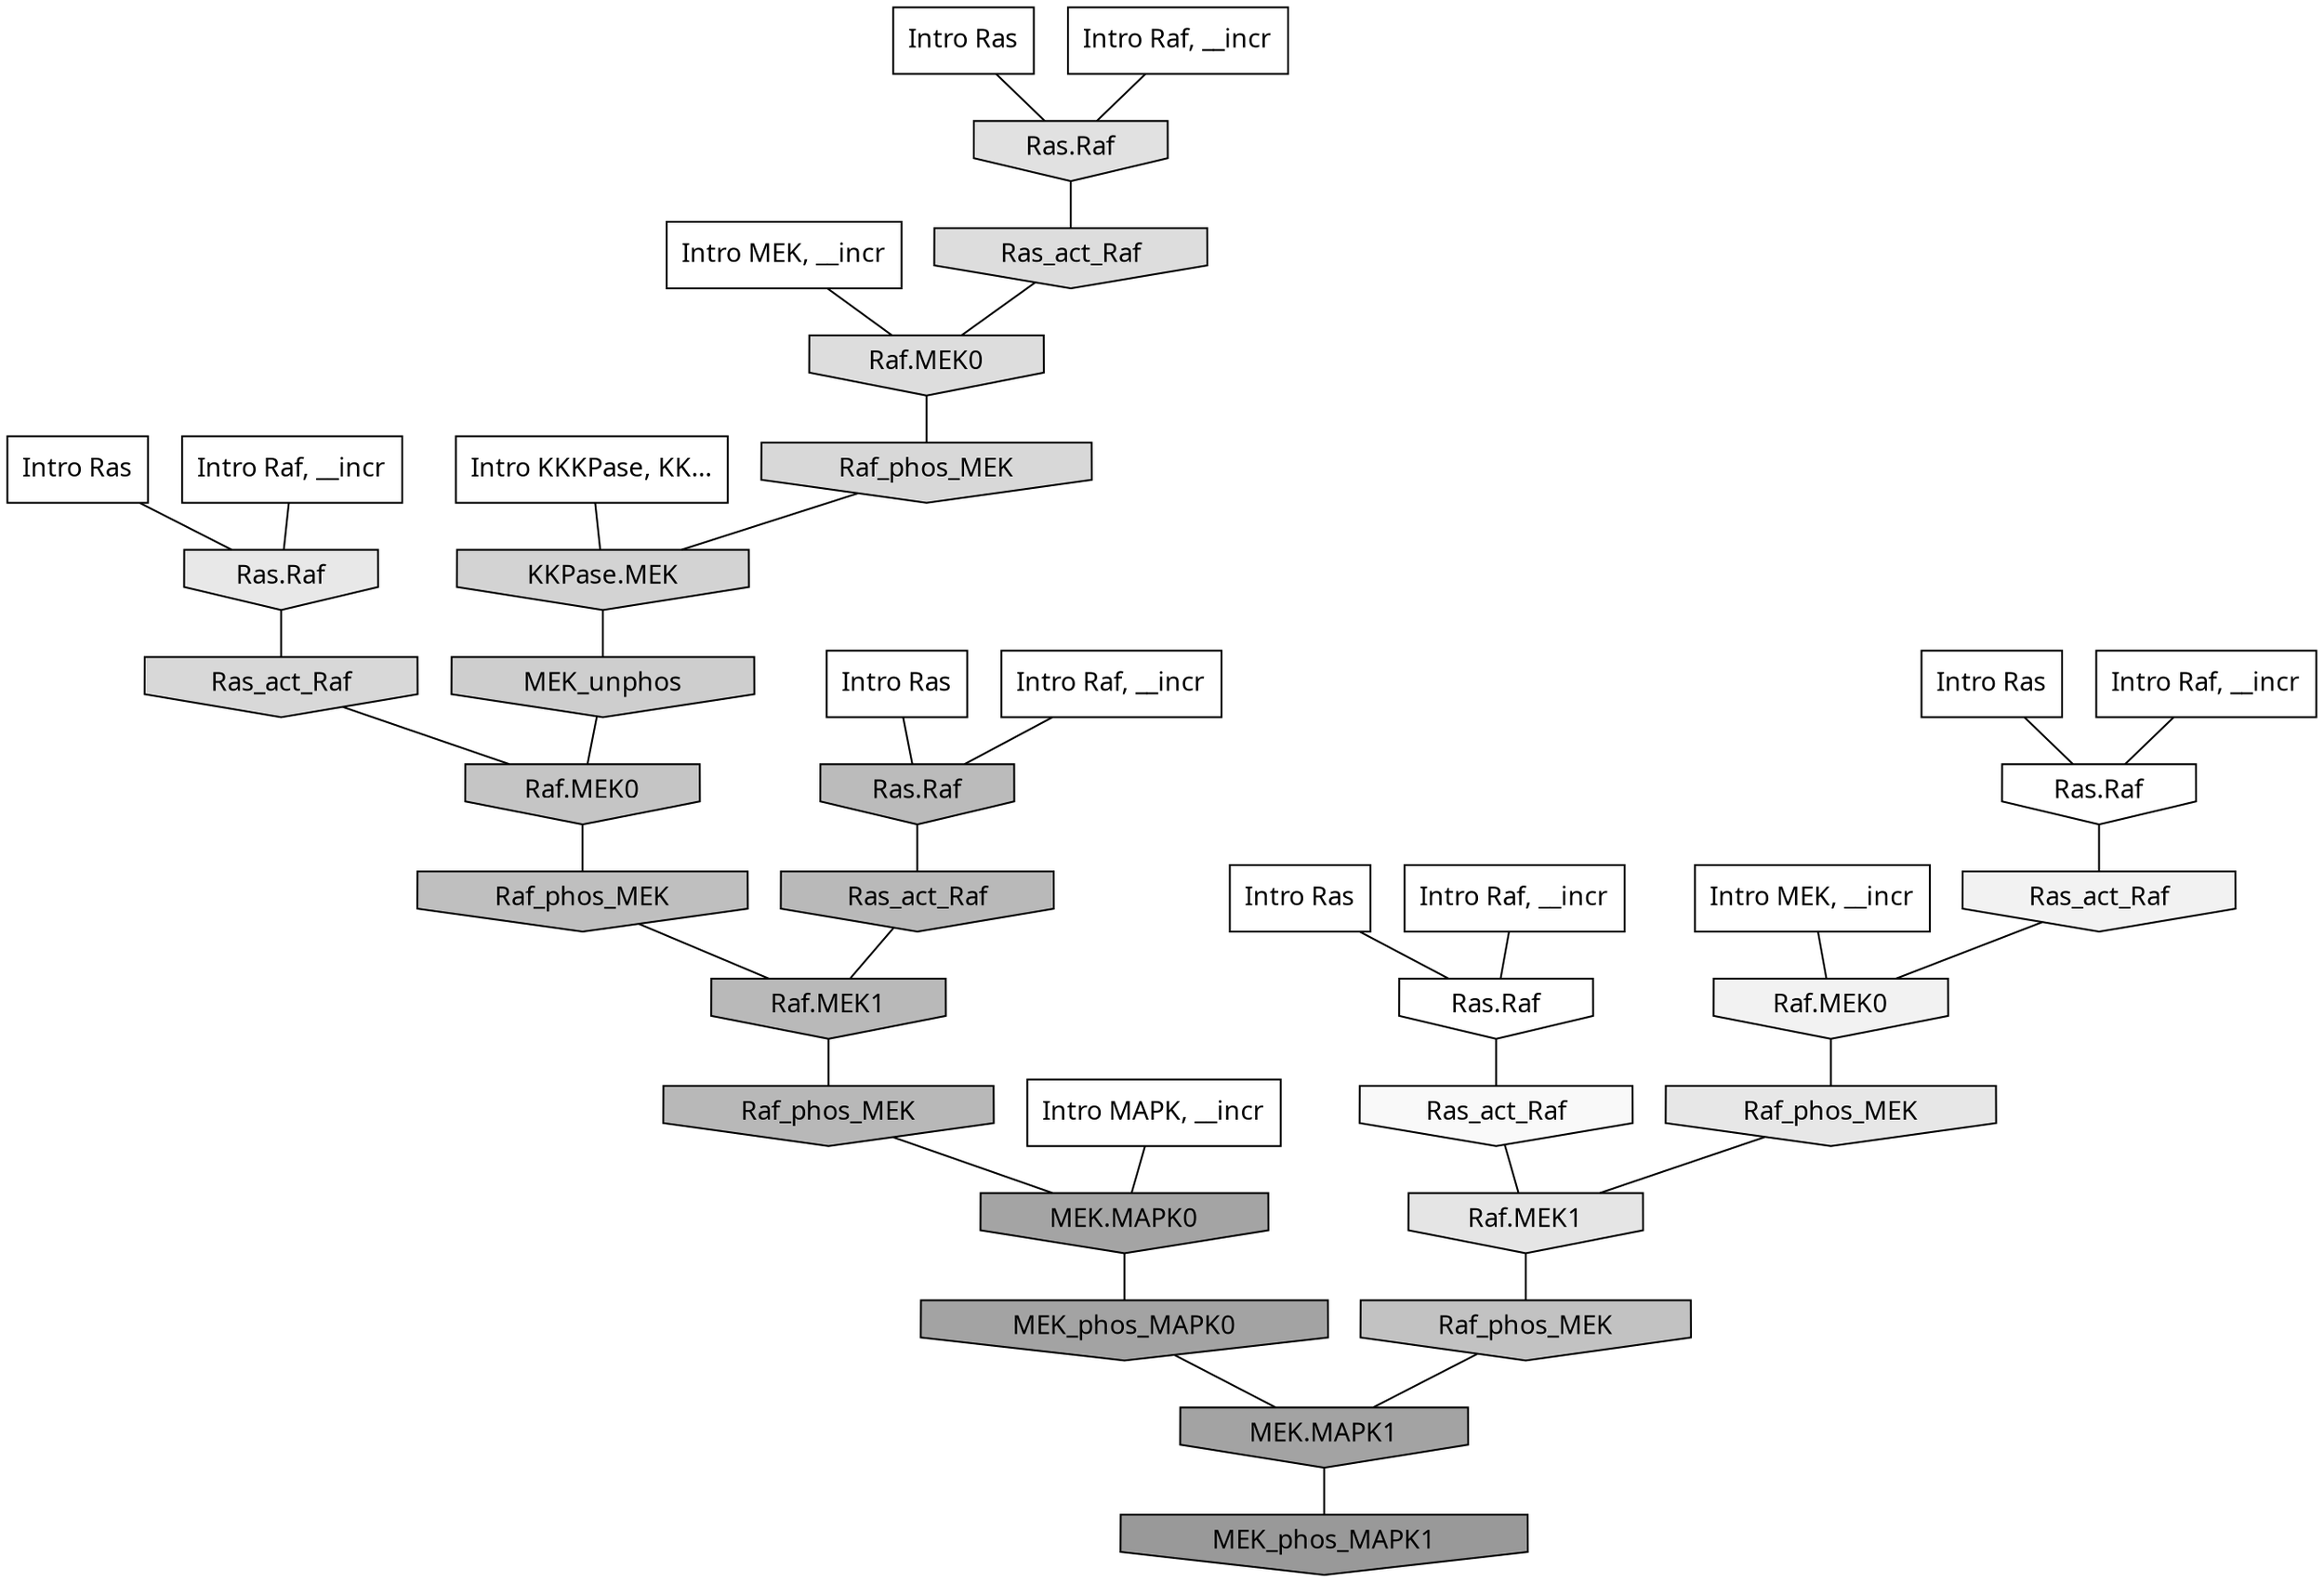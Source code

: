 digraph G{
  rankdir="TB";
  ranksep=0.30;
  node [fontname="CMU Serif"];
  edge [fontname="CMU Serif"];
  
  10 [label="Intro Ras", shape=rectangle, style=filled, fillcolor="0.000 0.000 1.000"]
  
  17 [label="Intro Ras", shape=rectangle, style=filled, fillcolor="0.000 0.000 1.000"]
  
  46 [label="Intro Ras", shape=rectangle, style=filled, fillcolor="0.000 0.000 1.000"]
  
  92 [label="Intro Ras", shape=rectangle, style=filled, fillcolor="0.000 0.000 1.000"]
  
  94 [label="Intro Ras", shape=rectangle, style=filled, fillcolor="0.000 0.000 1.000"]
  
  525 [label="Intro Raf, __incr", shape=rectangle, style=filled, fillcolor="0.000 0.000 1.000"]
  
  531 [label="Intro Raf, __incr", shape=rectangle, style=filled, fillcolor="0.000 0.000 1.000"]
  
  649 [label="Intro Raf, __incr", shape=rectangle, style=filled, fillcolor="0.000 0.000 1.000"]
  
  651 [label="Intro Raf, __incr", shape=rectangle, style=filled, fillcolor="0.000 0.000 1.000"]
  
  884 [label="Intro Raf, __incr", shape=rectangle, style=filled, fillcolor="0.000 0.000 1.000"]
  
  1365 [label="Intro MEK, __incr", shape=rectangle, style=filled, fillcolor="0.000 0.000 1.000"]
  
  1380 [label="Intro MEK, __incr", shape=rectangle, style=filled, fillcolor="0.000 0.000 1.000"]
  
  2909 [label="Intro MAPK, __incr", shape=rectangle, style=filled, fillcolor="0.000 0.000 1.000"]
  
  3146 [label="Intro KKKPase, KK...", shape=rectangle, style=filled, fillcolor="0.000 0.000 1.000"]
  
  3264 [label="Ras.Raf", shape=invhouse, style=filled, fillcolor="0.000 0.000 1.000"]
  
  3283 [label="Ras.Raf", shape=invhouse, style=filled, fillcolor="0.000 0.000 1.000"]
  
  3480 [label="Ras_act_Raf", shape=invhouse, style=filled, fillcolor="0.000 0.000 0.976"]
  
  3746 [label="Ras_act_Raf", shape=invhouse, style=filled, fillcolor="0.000 0.000 0.949"]
  
  3749 [label="Raf.MEK0", shape=invhouse, style=filled, fillcolor="0.000 0.000 0.949"]
  
  4450 [label="Ras.Raf", shape=invhouse, style=filled, fillcolor="0.000 0.000 0.907"]
  
  4517 [label="Raf_phos_MEK", shape=invhouse, style=filled, fillcolor="0.000 0.000 0.903"]
  
  4578 [label="Raf.MEK1", shape=invhouse, style=filled, fillcolor="0.000 0.000 0.898"]
  
  4959 [label="Ras.Raf", shape=invhouse, style=filled, fillcolor="0.000 0.000 0.879"]
  
  5226 [label="Ras_act_Raf", shape=invhouse, style=filled, fillcolor="0.000 0.000 0.864"]
  
  5229 [label="Raf.MEK0", shape=invhouse, style=filled, fillcolor="0.000 0.000 0.864"]
  
  5574 [label="Raf_phos_MEK", shape=invhouse, style=filled, fillcolor="0.000 0.000 0.846"]
  
  5596 [label="Ras_act_Raf", shape=invhouse, style=filled, fillcolor="0.000 0.000 0.844"]
  
  6004 [label="KKPase.MEK", shape=invhouse, style=filled, fillcolor="0.000 0.000 0.826"]
  
  6500 [label="MEK_unphos", shape=invhouse, style=filled, fillcolor="0.000 0.000 0.806"]
  
  7625 [label="Raf.MEK0", shape=invhouse, style=filled, fillcolor="0.000 0.000 0.772"]
  
  8132 [label="Raf_phos_MEK", shape=invhouse, style=filled, fillcolor="0.000 0.000 0.758"]
  
  8461 [label="Raf_phos_MEK", shape=invhouse, style=filled, fillcolor="0.000 0.000 0.750"]
  
  9122 [label="Ras.Raf", shape=invhouse, style=filled, fillcolor="0.000 0.000 0.732"]
  
  9519 [label="Ras_act_Raf", shape=invhouse, style=filled, fillcolor="0.000 0.000 0.724"]
  
  9524 [label="Raf.MEK1", shape=invhouse, style=filled, fillcolor="0.000 0.000 0.724"]
  
  9684 [label="Raf_phos_MEK", shape=invhouse, style=filled, fillcolor="0.000 0.000 0.721"]
  
  14726 [label="MEK.MAPK0", shape=invhouse, style=filled, fillcolor="0.000 0.000 0.644"]
  
  15250 [label="MEK_phos_MAPK0", shape=invhouse, style=filled, fillcolor="0.000 0.000 0.637"]
  
  15259 [label="MEK.MAPK1", shape=invhouse, style=filled, fillcolor="0.000 0.000 0.637"]
  
  17107 [label="MEK_phos_MAPK1", shape=invhouse, style=filled, fillcolor="0.000 0.000 0.600"]
  
  
  15259 -> 17107 [dir=none, color="0.000 0.000 0.000"] 
  15250 -> 15259 [dir=none, color="0.000 0.000 0.000"] 
  14726 -> 15250 [dir=none, color="0.000 0.000 0.000"] 
  9684 -> 14726 [dir=none, color="0.000 0.000 0.000"] 
  9524 -> 9684 [dir=none, color="0.000 0.000 0.000"] 
  9519 -> 9524 [dir=none, color="0.000 0.000 0.000"] 
  9122 -> 9519 [dir=none, color="0.000 0.000 0.000"] 
  8461 -> 9524 [dir=none, color="0.000 0.000 0.000"] 
  8132 -> 15259 [dir=none, color="0.000 0.000 0.000"] 
  7625 -> 8461 [dir=none, color="0.000 0.000 0.000"] 
  6500 -> 7625 [dir=none, color="0.000 0.000 0.000"] 
  6004 -> 6500 [dir=none, color="0.000 0.000 0.000"] 
  5596 -> 7625 [dir=none, color="0.000 0.000 0.000"] 
  5574 -> 6004 [dir=none, color="0.000 0.000 0.000"] 
  5229 -> 5574 [dir=none, color="0.000 0.000 0.000"] 
  5226 -> 5229 [dir=none, color="0.000 0.000 0.000"] 
  4959 -> 5226 [dir=none, color="0.000 0.000 0.000"] 
  4578 -> 8132 [dir=none, color="0.000 0.000 0.000"] 
  4517 -> 4578 [dir=none, color="0.000 0.000 0.000"] 
  4450 -> 5596 [dir=none, color="0.000 0.000 0.000"] 
  3749 -> 4517 [dir=none, color="0.000 0.000 0.000"] 
  3746 -> 3749 [dir=none, color="0.000 0.000 0.000"] 
  3480 -> 4578 [dir=none, color="0.000 0.000 0.000"] 
  3283 -> 3480 [dir=none, color="0.000 0.000 0.000"] 
  3264 -> 3746 [dir=none, color="0.000 0.000 0.000"] 
  3146 -> 6004 [dir=none, color="0.000 0.000 0.000"] 
  2909 -> 14726 [dir=none, color="0.000 0.000 0.000"] 
  1380 -> 5229 [dir=none, color="0.000 0.000 0.000"] 
  1365 -> 3749 [dir=none, color="0.000 0.000 0.000"] 
  884 -> 4450 [dir=none, color="0.000 0.000 0.000"] 
  651 -> 3264 [dir=none, color="0.000 0.000 0.000"] 
  649 -> 9122 [dir=none, color="0.000 0.000 0.000"] 
  531 -> 3283 [dir=none, color="0.000 0.000 0.000"] 
  525 -> 4959 [dir=none, color="0.000 0.000 0.000"] 
  94 -> 3283 [dir=none, color="0.000 0.000 0.000"] 
  92 -> 4959 [dir=none, color="0.000 0.000 0.000"] 
  46 -> 9122 [dir=none, color="0.000 0.000 0.000"] 
  17 -> 3264 [dir=none, color="0.000 0.000 0.000"] 
  10 -> 4450 [dir=none, color="0.000 0.000 0.000"] 
  
  }
